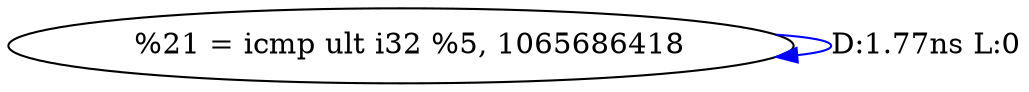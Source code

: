 digraph {
Node0x25460a0[label="  %21 = icmp ult i32 %5, 1065686418"];
Node0x25460a0 -> Node0x25460a0[label="D:1.77ns L:0",color=blue];
}
